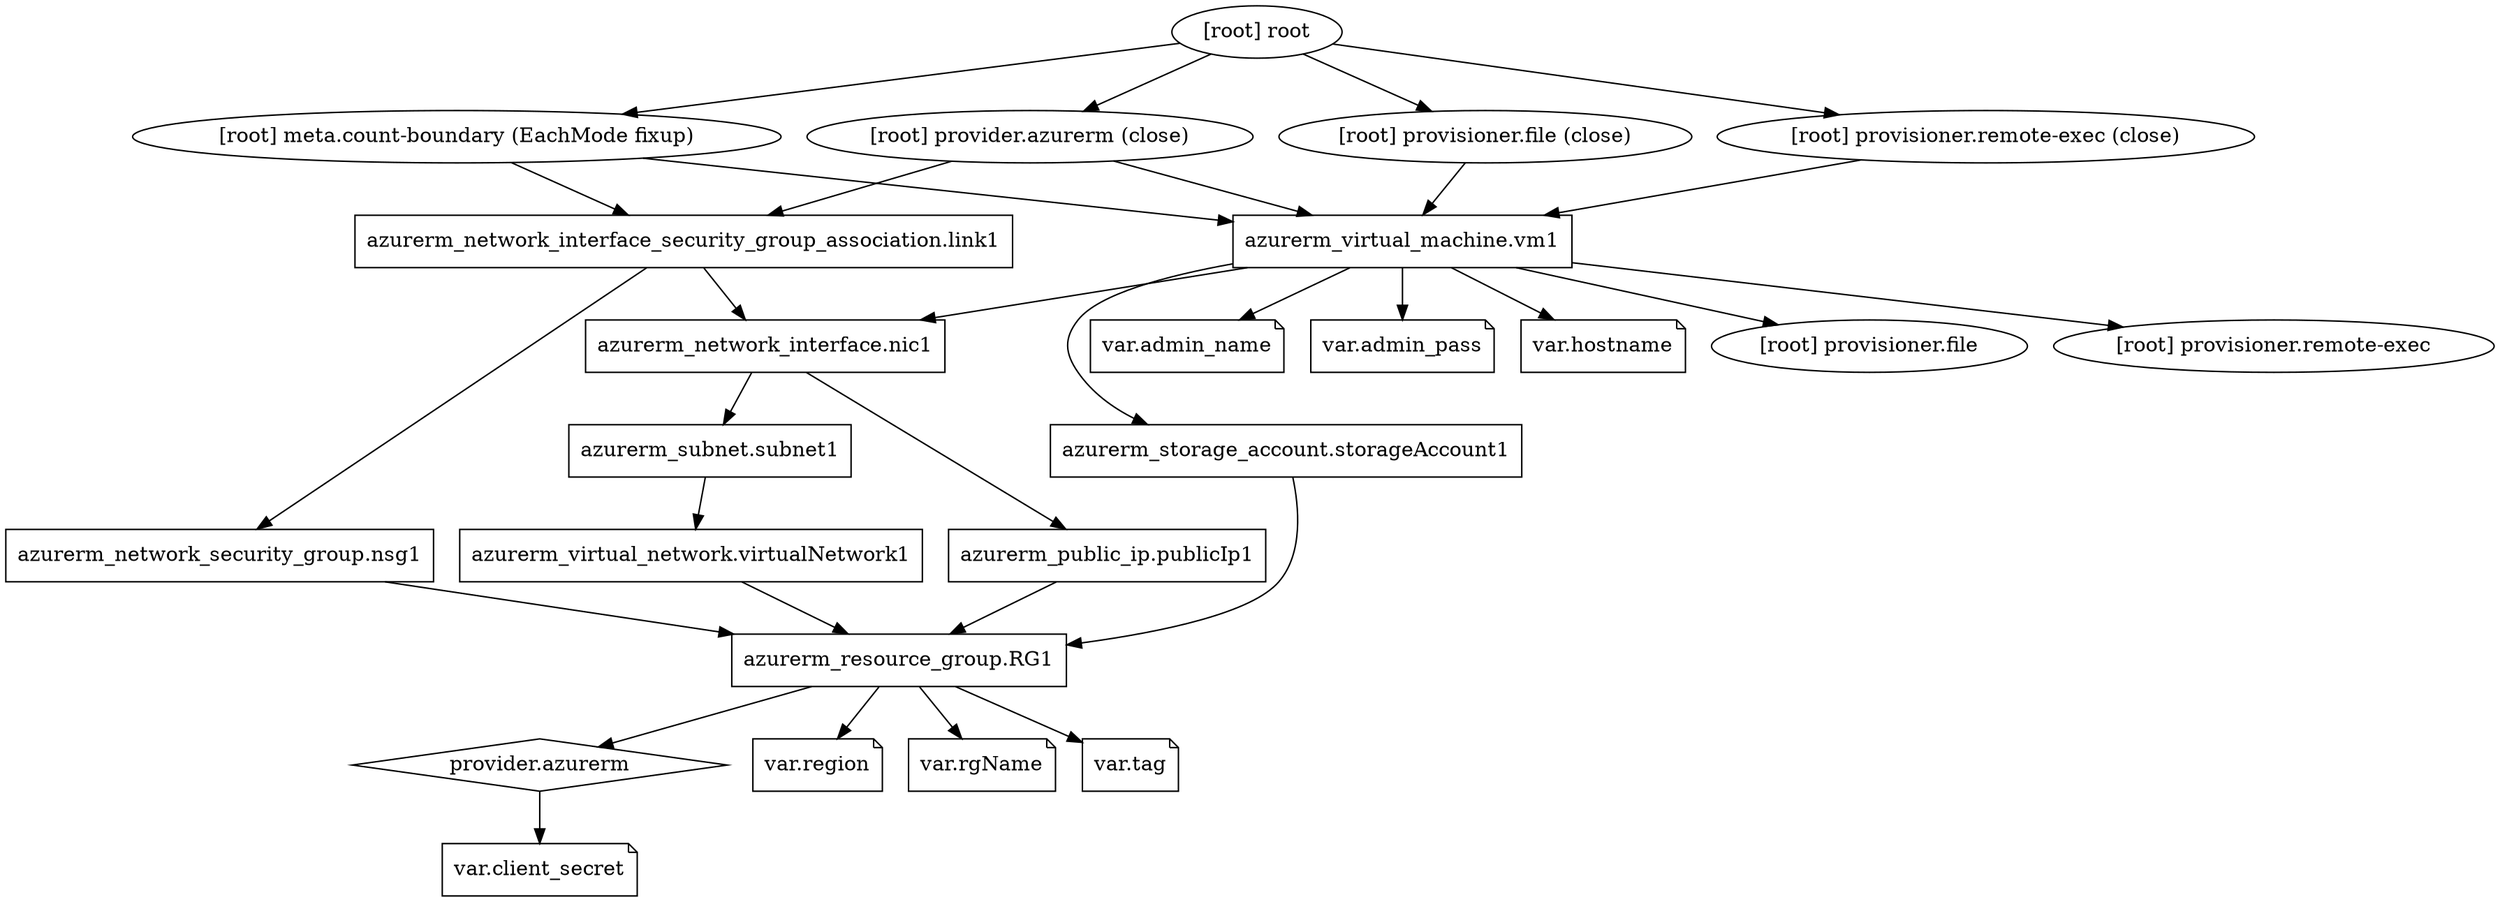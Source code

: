 digraph {
        compound = "true"
        newrank = "true"
        subgraph "root" {
                "[root] azurerm_network_interface.nic1" [label = "azurerm_network_interface.nic1", shape = "box"]
                "[root] azurerm_network_interface_security_group_association.link1" [label = "azurerm_network_interface_security_group_association.link1", shape = "box"]
                "[root] azurerm_network_security_group.nsg1" [label = "azurerm_network_security_group.nsg1", shape = "box"]
                "[root] azurerm_public_ip.publicIp1" [label = "azurerm_public_ip.publicIp1", shape = "box"]
                "[root] azurerm_resource_group.RG1" [label = "azurerm_resource_group.RG1", shape = "box"]
                "[root] azurerm_storage_account.storageAccount1" [label = "azurerm_storage_account.storageAccount1", shape = "box"]
                "[root] azurerm_subnet.subnet1" [label = "azurerm_subnet.subnet1", shape = "box"]
                "[root] azurerm_virtual_machine.vm1" [label = "azurerm_virtual_machine.vm1", shape = "box"]
                "[root] azurerm_virtual_network.virtualNetwork1" [label = "azurerm_virtual_network.virtualNetwork1", shape = "box"]
                "[root] provider.azurerm" [label = "provider.azurerm", shape = "diamond"]
                "[root] var.admin_name" [label = "var.admin_name", shape = "note"]
                "[root] var.admin_pass" [label = "var.admin_pass", shape = "note"]
                "[root] var.client_secret" [label = "var.client_secret", shape = "note"]
                "[root] var.hostname" [label = "var.hostname", shape = "note"]
                "[root] var.region" [label = "var.region", shape = "note"]
                "[root] var.rgName" [label = "var.rgName", shape = "note"]
                "[root] var.tag" [label = "var.tag", shape = "note"]
                "[root] azurerm_network_interface.nic1" -> "[root] azurerm_public_ip.publicIp1"
                "[root] azurerm_network_interface.nic1" -> "[root] azurerm_subnet.subnet1"
                "[root] azurerm_network_interface_security_group_association.link1" -> "[root] azurerm_network_interface.nic1"
                "[root] azurerm_network_interface_security_group_association.link1" -> "[root] azurerm_network_security_group.nsg1"
                "[root] azurerm_network_security_group.nsg1" -> "[root] azurerm_resource_group.RG1"
                "[root] azurerm_public_ip.publicIp1" -> "[root] azurerm_resource_group.RG1"
                "[root] azurerm_resource_group.RG1" -> "[root] provider.azurerm"
                "[root] azurerm_resource_group.RG1" -> "[root] var.region"
                "[root] azurerm_resource_group.RG1" -> "[root] var.rgName"
                "[root] azurerm_resource_group.RG1" -> "[root] var.tag"
                "[root] azurerm_storage_account.storageAccount1" -> "[root] azurerm_resource_group.RG1"
                "[root] azurerm_subnet.subnet1" -> "[root] azurerm_virtual_network.virtualNetwork1"
                "[root] azurerm_virtual_machine.vm1" -> "[root] azurerm_network_interface.nic1"
                "[root] azurerm_virtual_machine.vm1" -> "[root] azurerm_storage_account.storageAccount1"
                "[root] azurerm_virtual_machine.vm1" -> "[root] provisioner.file"
                "[root] azurerm_virtual_machine.vm1" -> "[root] provisioner.remote-exec"
                "[root] azurerm_virtual_machine.vm1" -> "[root] var.admin_name"
                "[root] azurerm_virtual_machine.vm1" -> "[root] var.admin_pass"
                "[root] azurerm_virtual_machine.vm1" -> "[root] var.hostname"
                "[root] azurerm_virtual_network.virtualNetwork1" -> "[root] azurerm_resource_group.RG1"
                "[root] meta.count-boundary (EachMode fixup)" -> "[root] azurerm_network_interface_security_group_association.link1"
                "[root] meta.count-boundary (EachMode fixup)" -> "[root] azurerm_virtual_machine.vm1"
                "[root] provider.azurerm (close)" -> "[root] azurerm_network_interface_security_group_association.link1"
                "[root] provider.azurerm (close)" -> "[root] azurerm_virtual_machine.vm1"
                "[root] provider.azurerm" -> "[root] var.client_secret"
                "[root] provisioner.file (close)" -> "[root] azurerm_virtual_machine.vm1"
                "[root] provisioner.remote-exec (close)" -> "[root] azurerm_virtual_machine.vm1"
                "[root] root" -> "[root] meta.count-boundary (EachMode fixup)"
                "[root] root" -> "[root] provider.azurerm (close)"
                "[root] root" -> "[root] provisioner.file (close)"
                "[root] root" -> "[root] provisioner.remote-exec (close)"
        }
}